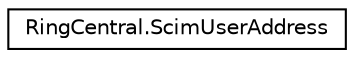 digraph "Graphical Class Hierarchy"
{
 // LATEX_PDF_SIZE
  edge [fontname="Helvetica",fontsize="10",labelfontname="Helvetica",labelfontsize="10"];
  node [fontname="Helvetica",fontsize="10",shape=record];
  rankdir="LR";
  Node0 [label="RingCentral.ScimUserAddress",height=0.2,width=0.4,color="black", fillcolor="white", style="filled",URL="$classRingCentral_1_1ScimUserAddress.html",tooltip=" "];
}

